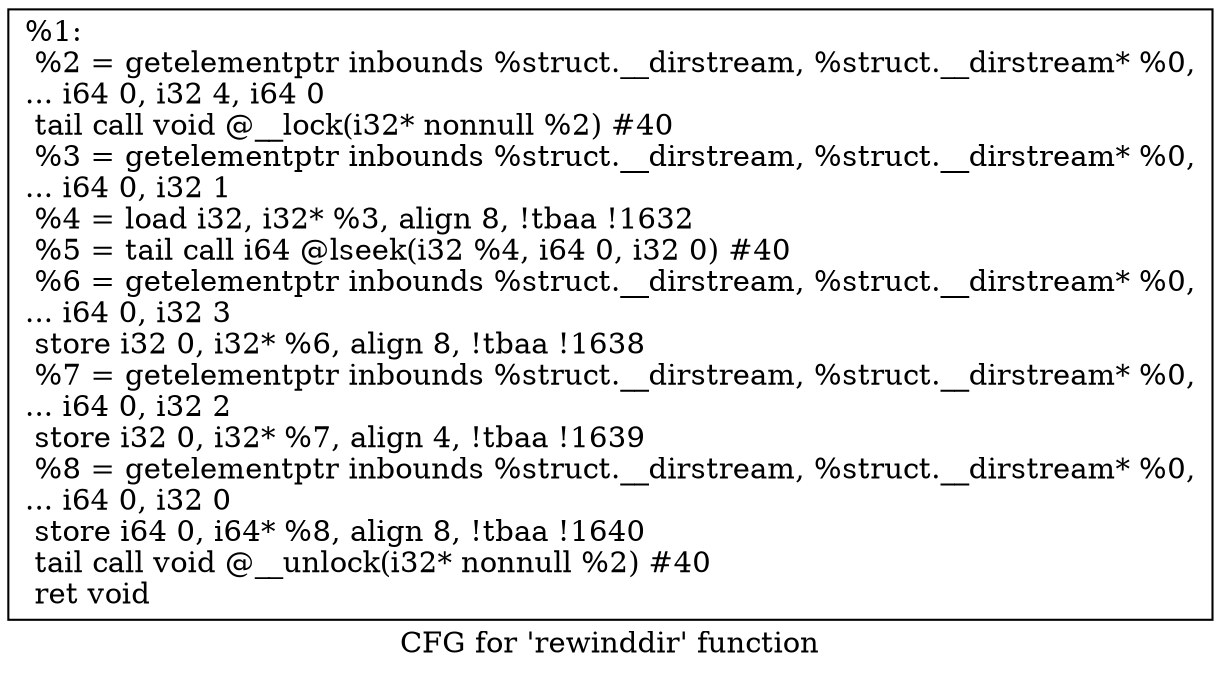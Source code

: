 digraph "CFG for 'rewinddir' function" {
	label="CFG for 'rewinddir' function";

	Node0x1eeb270 [shape=record,label="{%1:\l  %2 = getelementptr inbounds %struct.__dirstream, %struct.__dirstream* %0,\l... i64 0, i32 4, i64 0\l  tail call void @__lock(i32* nonnull %2) #40\l  %3 = getelementptr inbounds %struct.__dirstream, %struct.__dirstream* %0,\l... i64 0, i32 1\l  %4 = load i32, i32* %3, align 8, !tbaa !1632\l  %5 = tail call i64 @lseek(i32 %4, i64 0, i32 0) #40\l  %6 = getelementptr inbounds %struct.__dirstream, %struct.__dirstream* %0,\l... i64 0, i32 3\l  store i32 0, i32* %6, align 8, !tbaa !1638\l  %7 = getelementptr inbounds %struct.__dirstream, %struct.__dirstream* %0,\l... i64 0, i32 2\l  store i32 0, i32* %7, align 4, !tbaa !1639\l  %8 = getelementptr inbounds %struct.__dirstream, %struct.__dirstream* %0,\l... i64 0, i32 0\l  store i64 0, i64* %8, align 8, !tbaa !1640\l  tail call void @__unlock(i32* nonnull %2) #40\l  ret void\l}"];
}
